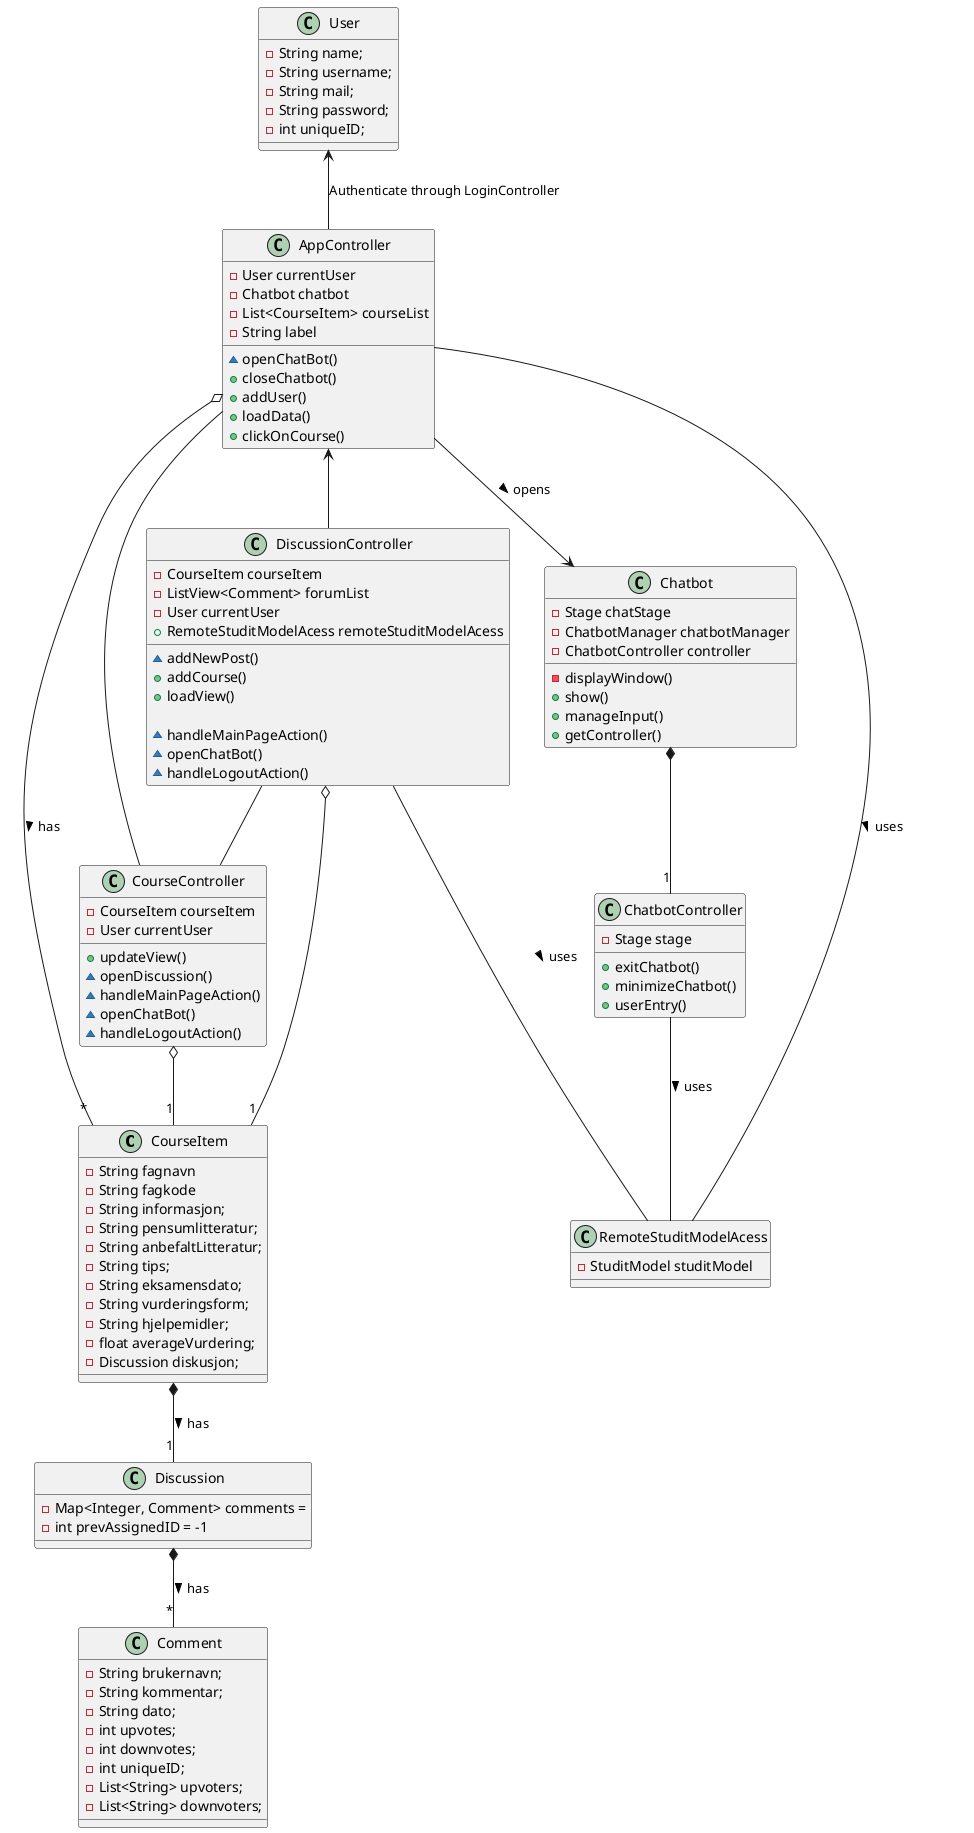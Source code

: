 @startuml
class CourseItem {
  - String fagnavn
  - String fagkode
  - String informasjon;
  - String pensumlitteratur;
  - String anbefaltLitteratur;
  - String tips;
  - String eksamensdato;
  - String vurderingsform;
  - String hjelpemidler;
  - float averageVurdering;
  - Discussion diskusjon;
}


class CourseController {
  - CourseItem courseItem
  - User currentUser

  + updateView()
  ~ openDiscussion()
  ~ handleMainPageAction()
  ~ openChatBot()
  ~ handleLogoutAction()

}


class DiscussionController {
    - CourseItem courseItem
    - ListView<Comment> forumList
    - User currentUser
    + RemoteStuditModelAcess remoteStuditModelAcess

    ~ addNewPost()
    + addCourse()
    + loadView()

    ~ handleMainPageAction()
    ~ openChatBot()
    ~ handleLogoutAction()

}

class Discussion {
    - Map<Integer, Comment> comments = 
    - int prevAssignedID = -1
}

class Comment {
    - String brukernavn;
    - String kommentar;
    -  String dato;
    -  int upvotes;
    -  int downvotes;
    -  int uniqueID;
    -  List<String> upvoters;
    -  List<String> downvoters;
}

class User {
    - String name;
    - String username;
    - String mail;
    - String password;
    - int uniqueID;
}

 
class AppController {
    - User currentUser
    - Chatbot chatbot
    - List<CourseItem> courseList
    - String label

    ~ openChatBot()
    + closeChatbot()
    + addUser()
    + loadData()
    + clickOnCourse()
}


class Chatbot{
    - Stage chatStage
    - ChatbotManager chatbotManager
    - ChatbotController controller

    - displayWindow()
    + show()
    + manageInput()
    + getController()
}

class ChatbotController {
    - Stage stage     
    + exitChatbot()
    + minimizeChatbot()
    + userEntry()
}

class RemoteStuditModelAcess {
    - StuditModel studitModel    
}



User <-- AppController: Authenticate through LoginController
AppController -- RemoteStuditModelAcess: uses >
ChatbotController -- RemoteStuditModelAcess: uses >
DiscussionController -- RemoteStuditModelAcess: uses >

AppController o-- "*" CourseItem: has >
AppController -- CourseController
AppController <-- DiscussionController
AppController --> Chatbot: opens >
Chatbot *-- "1" ChatbotController 

CourseItem *-- "1" Discussion: has >
DiscussionController -- CourseController
DiscussionController o-- "1" CourseItem
Discussion *-- "*" Comment: has >
CourseController o-- "1" CourseItem

@enduml